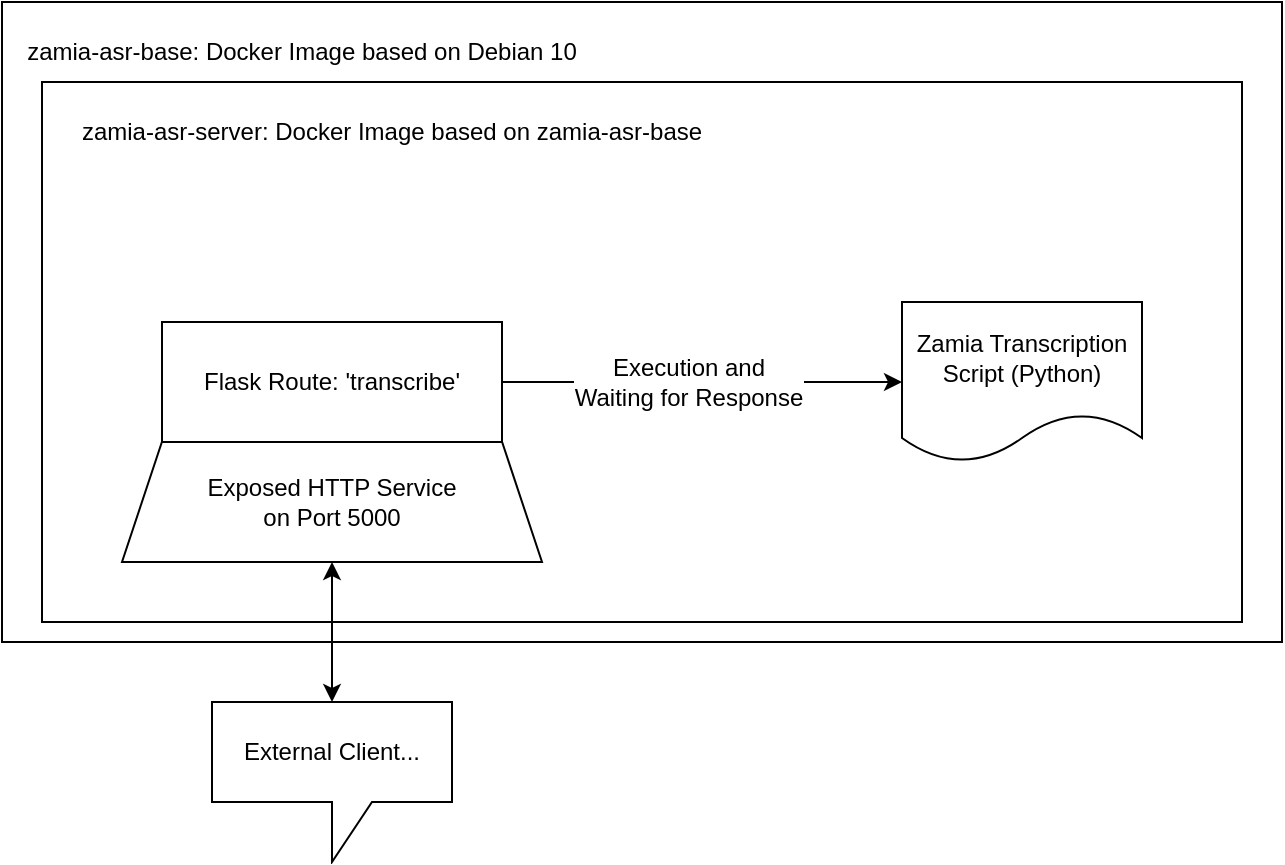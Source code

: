 <mxfile version="12.2.2" type="device" pages="1"><diagram id="tHu_EHHUz3MlogLKeEqE" name="Page-1"><mxGraphModel dx="1106" dy="762" grid="1" gridSize="10" guides="1" tooltips="1" connect="1" arrows="1" fold="1" page="1" pageScale="1" pageWidth="827" pageHeight="1169" math="0" shadow="0"><root><mxCell id="0"/><mxCell id="1" parent="0"/><mxCell id="QELqBGqe7PfMK-TC70jf-4" value="" style="rounded=0;whiteSpace=wrap;html=1;" vertex="1" parent="1"><mxGeometry x="40" y="80" width="640" height="320" as="geometry"/></mxCell><mxCell id="QELqBGqe7PfMK-TC70jf-5" value="zamia-asr-base: Docker Image based on Debian 10" style="text;html=1;strokeColor=none;fillColor=none;align=center;verticalAlign=middle;whiteSpace=wrap;rounded=0;" vertex="1" parent="1"><mxGeometry x="50" y="90" width="280" height="30" as="geometry"/></mxCell><mxCell id="QELqBGqe7PfMK-TC70jf-6" value="" style="rounded=0;whiteSpace=wrap;html=1;" vertex="1" parent="1"><mxGeometry x="60" y="120" width="600" height="270" as="geometry"/></mxCell><mxCell id="QELqBGqe7PfMK-TC70jf-7" value="zamia-asr-server: Docker Image based on zamia-asr-base" style="text;html=1;strokeColor=none;fillColor=none;align=center;verticalAlign=middle;whiteSpace=wrap;rounded=0;" vertex="1" parent="1"><mxGeometry x="70" y="130" width="330" height="30" as="geometry"/></mxCell><mxCell id="QELqBGqe7PfMK-TC70jf-15" style="edgeStyle=orthogonalEdgeStyle;rounded=0;orthogonalLoop=1;jettySize=auto;html=1;exitX=1;exitY=0.5;exitDx=0;exitDy=0;entryX=0;entryY=0.5;entryDx=0;entryDy=0;startArrow=none;startFill=0;" edge="1" parent="1" source="QELqBGqe7PfMK-TC70jf-12" target="QELqBGqe7PfMK-TC70jf-14"><mxGeometry relative="1" as="geometry"/></mxCell><mxCell id="QELqBGqe7PfMK-TC70jf-19" value="Execution and &lt;br&gt;Waiting for Response" style="text;html=1;resizable=0;points=[];align=center;verticalAlign=middle;labelBackgroundColor=#ffffff;" vertex="1" connectable="0" parent="QELqBGqe7PfMK-TC70jf-15"><mxGeometry x="-0.165" relative="1" as="geometry"><mxPoint x="9" as="offset"/></mxGeometry></mxCell><mxCell id="QELqBGqe7PfMK-TC70jf-12" value="Flask Route: 'transcribe'" style="rounded=0;whiteSpace=wrap;html=1;" vertex="1" parent="1"><mxGeometry x="120" y="240" width="170" height="60" as="geometry"/></mxCell><mxCell id="QELqBGqe7PfMK-TC70jf-14" value="Zamia Transcription Script (Python)" style="shape=document;whiteSpace=wrap;html=1;boundedLbl=1;" vertex="1" parent="1"><mxGeometry x="490" y="230" width="120" height="80" as="geometry"/></mxCell><mxCell id="QELqBGqe7PfMK-TC70jf-16" value="Exposed HTTP Service &lt;br&gt;on Port 5000" style="shape=trapezoid;perimeter=trapezoidPerimeter;whiteSpace=wrap;html=1;rotation=0;size=0.095;" vertex="1" parent="1"><mxGeometry x="100" y="300" width="210" height="60" as="geometry"/></mxCell><mxCell id="QELqBGqe7PfMK-TC70jf-17" value="" style="endArrow=classic;startArrow=classic;html=1;exitX=0.5;exitY=0;exitDx=0;exitDy=0;exitPerimeter=0;" edge="1" parent="1" source="QELqBGqe7PfMK-TC70jf-20"><mxGeometry width="50" height="50" relative="1" as="geometry"><mxPoint x="205" y="510" as="sourcePoint"/><mxPoint x="205" y="360" as="targetPoint"/></mxGeometry></mxCell><mxCell id="QELqBGqe7PfMK-TC70jf-20" value="External Client..." style="shape=callout;whiteSpace=wrap;html=1;perimeter=calloutPerimeter;" vertex="1" parent="1"><mxGeometry x="145" y="430" width="120" height="80" as="geometry"/></mxCell></root></mxGraphModel></diagram></mxfile>